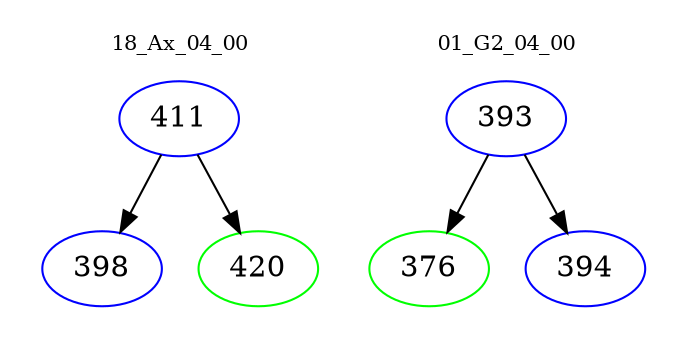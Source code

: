 digraph{
subgraph cluster_0 {
color = white
label = "18_Ax_04_00";
fontsize=10;
T0_411 [label="411", color="blue"]
T0_411 -> T0_398 [color="black"]
T0_398 [label="398", color="blue"]
T0_411 -> T0_420 [color="black"]
T0_420 [label="420", color="green"]
}
subgraph cluster_1 {
color = white
label = "01_G2_04_00";
fontsize=10;
T1_393 [label="393", color="blue"]
T1_393 -> T1_376 [color="black"]
T1_376 [label="376", color="green"]
T1_393 -> T1_394 [color="black"]
T1_394 [label="394", color="blue"]
}
}
